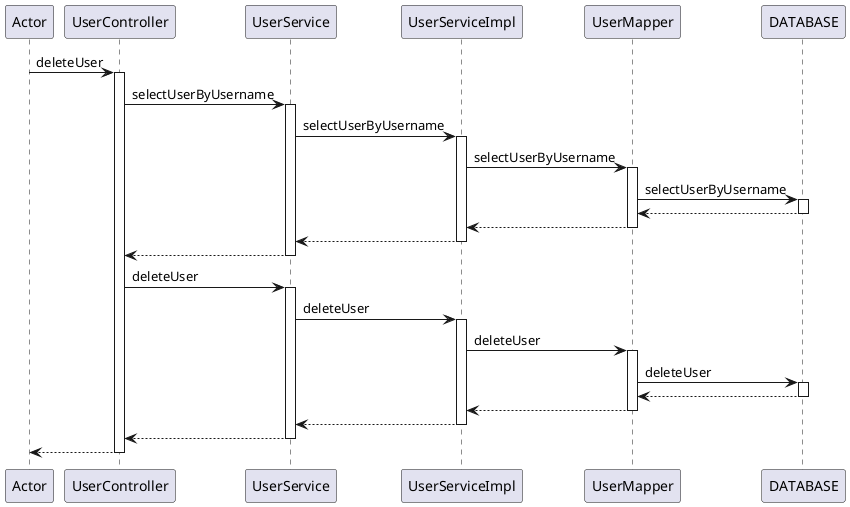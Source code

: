 @startuml
participant Actor
Actor -> UserController : deleteUser
activate UserController
UserController -> UserService : selectUserByUsername
activate UserService
UserService -> UserServiceImpl : selectUserByUsername
activate UserServiceImpl

UserServiceImpl -> UserMapper : selectUserByUsername
activate UserMapper
UserMapper -> DATABASE : selectUserByUsername
activate DATABASE
DATABASE --> UserMapper
deactivate DATABASE
UserMapper --> UserServiceImpl
deactivate UserMapper

UserServiceImpl --> UserService
deactivate UserServiceImpl
UserService --> UserController
deactivate UserService
UserController -> UserService : deleteUser
activate UserService
UserService -> UserServiceImpl : deleteUser
activate UserServiceImpl

UserServiceImpl -> UserMapper : deleteUser
activate UserMapper
UserMapper -> DATABASE : deleteUser
activate DATABASE
DATABASE --> UserMapper
deactivate DATABASE
UserMapper --> UserServiceImpl
deactivate UserMapper

UserServiceImpl --> UserService
deactivate UserServiceImpl
UserService --> UserController
deactivate UserService
return
@enduml